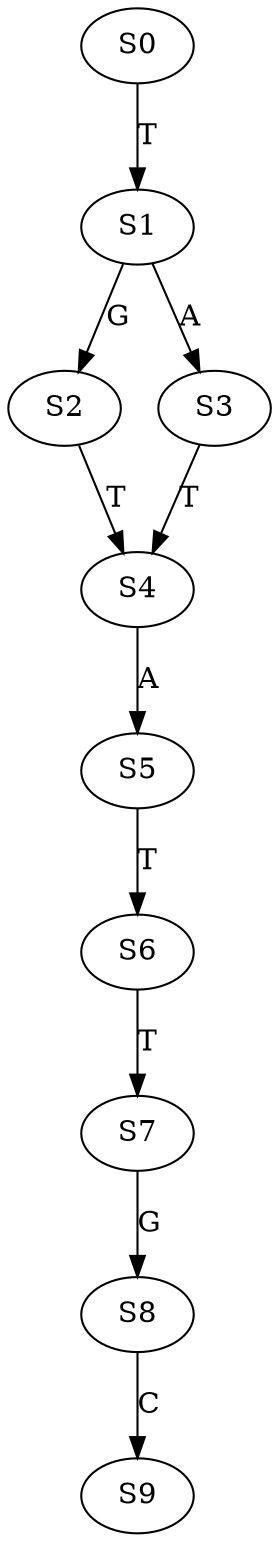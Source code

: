 strict digraph  {
	S0 -> S1 [ label = T ];
	S1 -> S2 [ label = G ];
	S1 -> S3 [ label = A ];
	S2 -> S4 [ label = T ];
	S3 -> S4 [ label = T ];
	S4 -> S5 [ label = A ];
	S5 -> S6 [ label = T ];
	S6 -> S7 [ label = T ];
	S7 -> S8 [ label = G ];
	S8 -> S9 [ label = C ];
}
